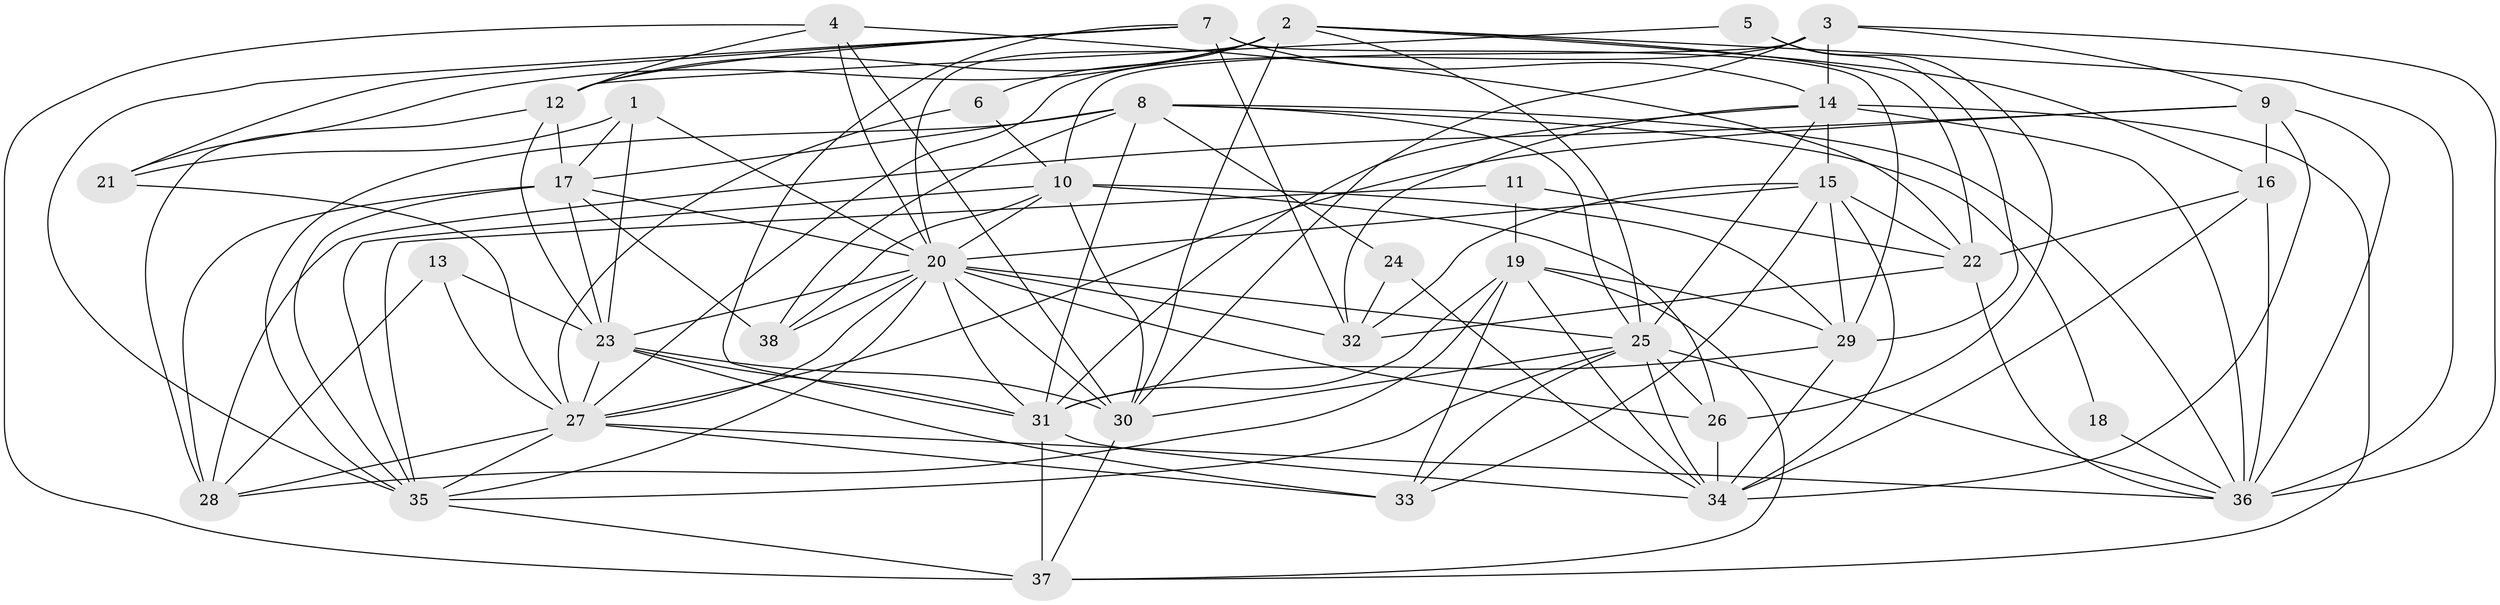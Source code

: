 // original degree distribution, {4: 0.2540983606557377, 5: 0.1885245901639344, 2: 0.14754098360655737, 3: 0.2540983606557377, 6: 0.12295081967213115, 8: 0.01639344262295082, 7: 0.01639344262295082}
// Generated by graph-tools (version 1.1) at 2025/36/03/04/25 23:36:59]
// undirected, 38 vertices, 126 edges
graph export_dot {
  node [color=gray90,style=filled];
  1;
  2;
  3;
  4;
  5;
  6;
  7;
  8;
  9;
  10;
  11;
  12;
  13;
  14;
  15;
  16;
  17;
  18;
  19;
  20;
  21;
  22;
  23;
  24;
  25;
  26;
  27;
  28;
  29;
  30;
  31;
  32;
  33;
  34;
  35;
  36;
  37;
  38;
  1 -- 17 [weight=1.0];
  1 -- 20 [weight=1.0];
  1 -- 21 [weight=1.0];
  1 -- 23 [weight=1.0];
  2 -- 6 [weight=1.0];
  2 -- 12 [weight=1.0];
  2 -- 16 [weight=1.0];
  2 -- 20 [weight=2.0];
  2 -- 21 [weight=1.0];
  2 -- 22 [weight=2.0];
  2 -- 25 [weight=1.0];
  2 -- 30 [weight=1.0];
  2 -- 36 [weight=1.0];
  3 -- 9 [weight=1.0];
  3 -- 10 [weight=1.0];
  3 -- 14 [weight=2.0];
  3 -- 27 [weight=1.0];
  3 -- 30 [weight=1.0];
  3 -- 36 [weight=1.0];
  4 -- 12 [weight=1.0];
  4 -- 20 [weight=1.0];
  4 -- 22 [weight=1.0];
  4 -- 30 [weight=2.0];
  4 -- 37 [weight=1.0];
  5 -- 12 [weight=1.0];
  5 -- 26 [weight=1.0];
  5 -- 29 [weight=1.0];
  6 -- 10 [weight=1.0];
  6 -- 27 [weight=1.0];
  7 -- 12 [weight=1.0];
  7 -- 14 [weight=3.0];
  7 -- 21 [weight=1.0];
  7 -- 29 [weight=1.0];
  7 -- 31 [weight=1.0];
  7 -- 32 [weight=1.0];
  7 -- 35 [weight=1.0];
  8 -- 17 [weight=1.0];
  8 -- 18 [weight=1.0];
  8 -- 24 [weight=1.0];
  8 -- 25 [weight=1.0];
  8 -- 31 [weight=1.0];
  8 -- 35 [weight=2.0];
  8 -- 36 [weight=1.0];
  8 -- 38 [weight=1.0];
  9 -- 16 [weight=2.0];
  9 -- 27 [weight=1.0];
  9 -- 28 [weight=2.0];
  9 -- 34 [weight=1.0];
  9 -- 36 [weight=1.0];
  10 -- 20 [weight=1.0];
  10 -- 26 [weight=2.0];
  10 -- 29 [weight=1.0];
  10 -- 30 [weight=1.0];
  10 -- 35 [weight=1.0];
  10 -- 38 [weight=1.0];
  11 -- 19 [weight=1.0];
  11 -- 22 [weight=1.0];
  11 -- 35 [weight=1.0];
  12 -- 17 [weight=1.0];
  12 -- 23 [weight=1.0];
  12 -- 28 [weight=2.0];
  13 -- 23 [weight=1.0];
  13 -- 27 [weight=1.0];
  13 -- 28 [weight=1.0];
  14 -- 15 [weight=1.0];
  14 -- 25 [weight=1.0];
  14 -- 31 [weight=1.0];
  14 -- 32 [weight=1.0];
  14 -- 36 [weight=2.0];
  14 -- 37 [weight=1.0];
  15 -- 20 [weight=1.0];
  15 -- 22 [weight=1.0];
  15 -- 29 [weight=2.0];
  15 -- 32 [weight=1.0];
  15 -- 33 [weight=1.0];
  15 -- 34 [weight=1.0];
  16 -- 22 [weight=1.0];
  16 -- 34 [weight=1.0];
  16 -- 36 [weight=1.0];
  17 -- 20 [weight=1.0];
  17 -- 23 [weight=1.0];
  17 -- 28 [weight=1.0];
  17 -- 35 [weight=2.0];
  17 -- 38 [weight=1.0];
  18 -- 36 [weight=1.0];
  19 -- 28 [weight=2.0];
  19 -- 29 [weight=2.0];
  19 -- 31 [weight=2.0];
  19 -- 33 [weight=2.0];
  19 -- 34 [weight=1.0];
  19 -- 37 [weight=1.0];
  20 -- 23 [weight=2.0];
  20 -- 25 [weight=1.0];
  20 -- 26 [weight=1.0];
  20 -- 27 [weight=1.0];
  20 -- 30 [weight=2.0];
  20 -- 31 [weight=2.0];
  20 -- 32 [weight=1.0];
  20 -- 35 [weight=1.0];
  20 -- 38 [weight=1.0];
  21 -- 27 [weight=1.0];
  22 -- 32 [weight=2.0];
  22 -- 36 [weight=1.0];
  23 -- 27 [weight=1.0];
  23 -- 30 [weight=1.0];
  23 -- 31 [weight=1.0];
  23 -- 33 [weight=1.0];
  24 -- 32 [weight=1.0];
  24 -- 34 [weight=3.0];
  25 -- 26 [weight=1.0];
  25 -- 30 [weight=2.0];
  25 -- 33 [weight=1.0];
  25 -- 34 [weight=1.0];
  25 -- 35 [weight=1.0];
  25 -- 36 [weight=1.0];
  26 -- 34 [weight=3.0];
  27 -- 28 [weight=1.0];
  27 -- 33 [weight=1.0];
  27 -- 35 [weight=2.0];
  27 -- 36 [weight=1.0];
  29 -- 31 [weight=1.0];
  29 -- 34 [weight=1.0];
  30 -- 37 [weight=1.0];
  31 -- 34 [weight=1.0];
  31 -- 37 [weight=1.0];
  35 -- 37 [weight=2.0];
}
